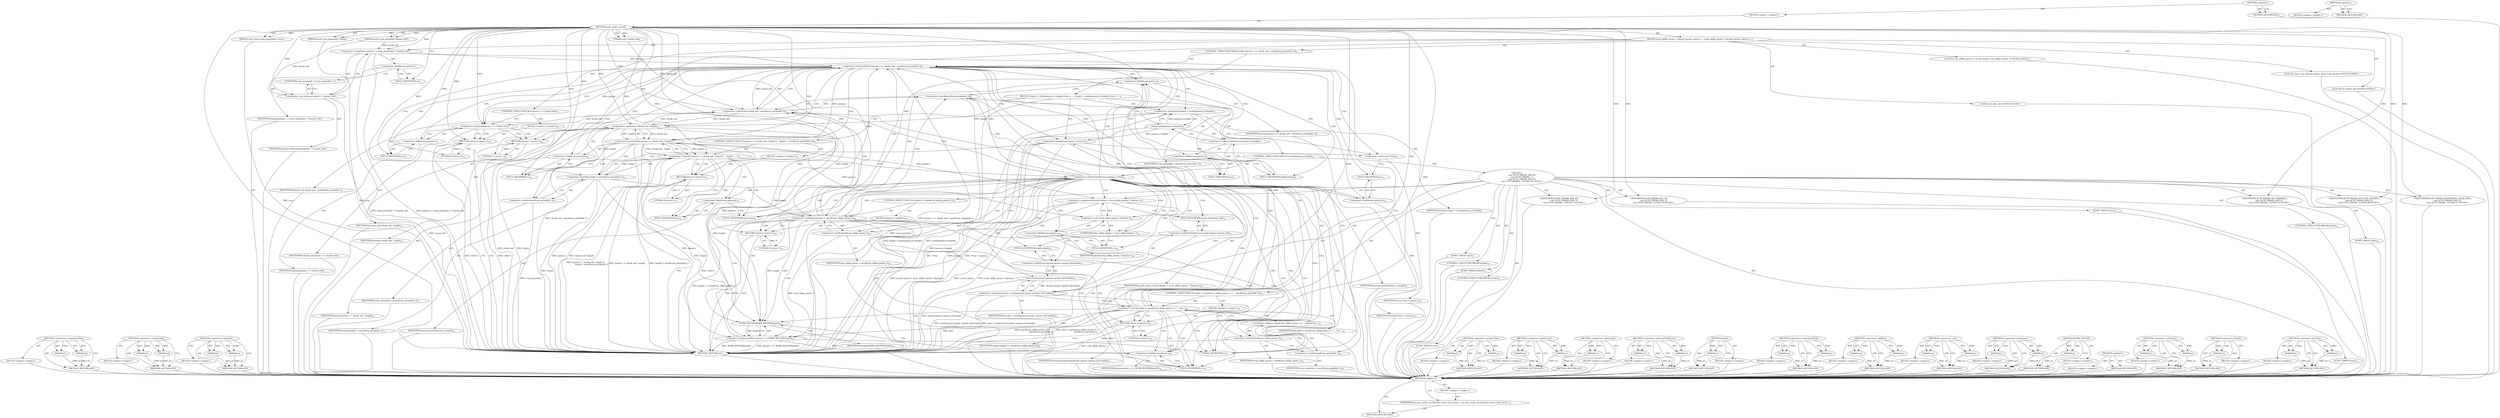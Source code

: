 digraph "&lt;global&gt;" {
vulnerable_237 [label=<(METHOD,&lt;operator&gt;.assignmentPlus)>];
vulnerable_238 [label=<(PARAM,p1)>];
vulnerable_239 [label=<(PARAM,p2)>];
vulnerable_240 [label=<(BLOCK,&lt;empty&gt;,&lt;empty&gt;)>];
vulnerable_241 [label=<(METHOD_RETURN,ANY)>];
vulnerable_190 [label=<(METHOD,&lt;operator&gt;.subtraction)>];
vulnerable_191 [label=<(PARAM,p1)>];
vulnerable_192 [label=<(PARAM,p2)>];
vulnerable_193 [label=<(BLOCK,&lt;empty&gt;,&lt;empty&gt;)>];
vulnerable_194 [label=<(METHOD_RETURN,ANY)>];
vulnerable_212 [label=<(METHOD,&lt;operator&gt;.logicalOr)>];
vulnerable_213 [label=<(PARAM,p1)>];
vulnerable_214 [label=<(PARAM,p2)>];
vulnerable_215 [label=<(BLOCK,&lt;empty&gt;,&lt;empty&gt;)>];
vulnerable_216 [label=<(METHOD_RETURN,ANY)>];
vulnerable_6 [label=<(METHOD,&lt;global&gt;)<SUB>1</SUB>>];
vulnerable_7 [label=<(BLOCK,&lt;empty&gt;,&lt;empty&gt;)<SUB>1</SUB>>];
vulnerable_8 [label=<(METHOD,sctp_verify_asconf)<SUB>1</SUB>>];
vulnerable_9 [label=<(PARAM,const struct sctp_association *asoc)<SUB>1</SUB>>];
vulnerable_10 [label=<(PARAM,struct sctp_paramhdr *param_hdr)<SUB>2</SUB>>];
vulnerable_11 [label=<(PARAM,void *chunk_end)<SUB>2</SUB>>];
vulnerable_12 [label=<(PARAM,struct sctp_paramhdr **errp)<SUB>3</SUB>>];
vulnerable_13 [label=<(BLOCK,{
	sctp_addip_param_t *asconf_param;
 	union sc...,{
	sctp_addip_param_t *asconf_param;
 	union sc...)<SUB>3</SUB>>];
vulnerable_14 [label="<(LOCAL,sctp_addip_param_t* asconf_param: sctp_addip_param_t*)<SUB>4</SUB>>"];
vulnerable_15 [label="<(LOCAL,union sctp_params param: union sctp_params)<SUB>5</SUB>>"];
vulnerable_16 [label="<(LOCAL,int length: int)<SUB>6</SUB>>"];
vulnerable_17 [label="<(LOCAL,int plen: int)<SUB>6</SUB>>"];
vulnerable_18 [label=<(&lt;operator&gt;.assignment,param.v = (sctp_paramhdr_t *) param_hdr)<SUB>7</SUB>>];
vulnerable_19 [label=<(&lt;operator&gt;.fieldAccess,param.v)<SUB>7</SUB>>];
vulnerable_20 [label=<(IDENTIFIER,param,param.v = (sctp_paramhdr_t *) param_hdr)<SUB>7</SUB>>];
vulnerable_21 [label=<(FIELD_IDENTIFIER,v,v)<SUB>7</SUB>>];
vulnerable_22 [label=<(&lt;operator&gt;.cast,(sctp_paramhdr_t *) param_hdr)<SUB>7</SUB>>];
vulnerable_23 [label=<(UNKNOWN,sctp_paramhdr_t *,sctp_paramhdr_t *)<SUB>7</SUB>>];
vulnerable_24 [label=<(IDENTIFIER,param_hdr,(sctp_paramhdr_t *) param_hdr)<SUB>7</SUB>>];
vulnerable_25 [label=<(CONTROL_STRUCTURE,WHILE,while (param.v &lt;= chunk_end - sizeof(sctp_paramhdr_t)))<SUB>8</SUB>>];
vulnerable_26 [label=<(&lt;operator&gt;.lessEqualsThan,param.v &lt;= chunk_end - sizeof(sctp_paramhdr_t))<SUB>8</SUB>>];
vulnerable_27 [label=<(&lt;operator&gt;.fieldAccess,param.v)<SUB>8</SUB>>];
vulnerable_28 [label=<(IDENTIFIER,param,param.v &lt;= chunk_end - sizeof(sctp_paramhdr_t))<SUB>8</SUB>>];
vulnerable_29 [label=<(FIELD_IDENTIFIER,v,v)<SUB>8</SUB>>];
vulnerable_30 [label=<(&lt;operator&gt;.subtraction,chunk_end - sizeof(sctp_paramhdr_t))<SUB>8</SUB>>];
vulnerable_31 [label=<(IDENTIFIER,chunk_end,chunk_end - sizeof(sctp_paramhdr_t))<SUB>8</SUB>>];
vulnerable_32 [label=<(&lt;operator&gt;.sizeOf,sizeof(sctp_paramhdr_t))<SUB>8</SUB>>];
vulnerable_33 [label=<(IDENTIFIER,sctp_paramhdr_t,sizeof(sctp_paramhdr_t))<SUB>8</SUB>>];
vulnerable_34 [label=<(BLOCK,{
		length = ntohs(param.p-&gt;length);
		*errp = ...,{
		length = ntohs(param.p-&gt;length);
		*errp = ...)<SUB>8</SUB>>];
vulnerable_35 [label=<(&lt;operator&gt;.assignment,length = ntohs(param.p-&gt;length))<SUB>9</SUB>>];
vulnerable_36 [label=<(IDENTIFIER,length,length = ntohs(param.p-&gt;length))<SUB>9</SUB>>];
vulnerable_37 [label=<(ntohs,ntohs(param.p-&gt;length))<SUB>9</SUB>>];
vulnerable_38 [label=<(&lt;operator&gt;.indirectFieldAccess,param.p-&gt;length)<SUB>9</SUB>>];
vulnerable_39 [label=<(&lt;operator&gt;.fieldAccess,param.p)<SUB>9</SUB>>];
vulnerable_40 [label=<(IDENTIFIER,param,ntohs(param.p-&gt;length))<SUB>9</SUB>>];
vulnerable_41 [label=<(FIELD_IDENTIFIER,p,p)<SUB>9</SUB>>];
vulnerable_42 [label=<(FIELD_IDENTIFIER,length,length)<SUB>9</SUB>>];
vulnerable_43 [label=<(&lt;operator&gt;.assignment,*errp = param.p)<SUB>10</SUB>>];
vulnerable_44 [label=<(&lt;operator&gt;.indirection,*errp)<SUB>10</SUB>>];
vulnerable_45 [label=<(IDENTIFIER,errp,*errp = param.p)<SUB>10</SUB>>];
vulnerable_46 [label=<(&lt;operator&gt;.fieldAccess,param.p)<SUB>10</SUB>>];
vulnerable_47 [label=<(IDENTIFIER,param,*errp = param.p)<SUB>10</SUB>>];
vulnerable_48 [label=<(FIELD_IDENTIFIER,p,p)<SUB>10</SUB>>];
vulnerable_49 [label=<(CONTROL_STRUCTURE,IF,if (param.v &gt; chunk_end - length ||
		    length &lt; sizeof(sctp_paramhdr_t)))<SUB>12</SUB>>];
vulnerable_50 [label=<(&lt;operator&gt;.logicalOr,param.v &gt; chunk_end - length ||
		    length &lt; ...)<SUB>12</SUB>>];
vulnerable_51 [label=<(&lt;operator&gt;.greaterThan,param.v &gt; chunk_end - length)<SUB>12</SUB>>];
vulnerable_52 [label=<(&lt;operator&gt;.fieldAccess,param.v)<SUB>12</SUB>>];
vulnerable_53 [label=<(IDENTIFIER,param,param.v &gt; chunk_end - length)<SUB>12</SUB>>];
vulnerable_54 [label=<(FIELD_IDENTIFIER,v,v)<SUB>12</SUB>>];
vulnerable_55 [label=<(&lt;operator&gt;.subtraction,chunk_end - length)<SUB>12</SUB>>];
vulnerable_56 [label=<(IDENTIFIER,chunk_end,chunk_end - length)<SUB>12</SUB>>];
vulnerable_57 [label=<(IDENTIFIER,length,chunk_end - length)<SUB>12</SUB>>];
vulnerable_58 [label=<(&lt;operator&gt;.lessThan,length &lt; sizeof(sctp_paramhdr_t))<SUB>13</SUB>>];
vulnerable_59 [label=<(IDENTIFIER,length,length &lt; sizeof(sctp_paramhdr_t))<SUB>13</SUB>>];
vulnerable_60 [label=<(&lt;operator&gt;.sizeOf,sizeof(sctp_paramhdr_t))<SUB>13</SUB>>];
vulnerable_61 [label=<(IDENTIFIER,sctp_paramhdr_t,sizeof(sctp_paramhdr_t))<SUB>13</SUB>>];
vulnerable_62 [label=<(BLOCK,&lt;empty&gt;,&lt;empty&gt;)<SUB>14</SUB>>];
vulnerable_63 [label=<(RETURN,return 0;,return 0;)<SUB>14</SUB>>];
vulnerable_64 [label=<(LITERAL,0,return 0;)<SUB>14</SUB>>];
vulnerable_65 [label=<(CONTROL_STRUCTURE,SWITCH,switch(param.p-&gt;type))<SUB>16</SUB>>];
vulnerable_66 [label=<(&lt;operator&gt;.indirectFieldAccess,param.p-&gt;type)<SUB>16</SUB>>];
vulnerable_67 [label=<(&lt;operator&gt;.fieldAccess,param.p)<SUB>16</SUB>>];
vulnerable_68 [label=<(IDENTIFIER,param,switch(param.p-&gt;type))<SUB>16</SUB>>];
vulnerable_69 [label=<(FIELD_IDENTIFIER,p,p)<SUB>16</SUB>>];
vulnerable_70 [label=<(FIELD_IDENTIFIER,type,type)<SUB>16</SUB>>];
vulnerable_71 [label="<(BLOCK,{
 		case SCTP_PARAM_ADD_IP:
 		case SCTP_PARAM...,{
 		case SCTP_PARAM_ADD_IP:
 		case SCTP_PARAM...)<SUB>16</SUB>>"];
vulnerable_72 [label=<(JUMP_TARGET,case)<SUB>17</SUB>>];
vulnerable_73 [label="<(IDENTIFIER,SCTP_PARAM_ADD_IP,{
 		case SCTP_PARAM_ADD_IP:
 		case SCTP_PARAM...)<SUB>17</SUB>>"];
vulnerable_74 [label=<(JUMP_TARGET,case)<SUB>18</SUB>>];
vulnerable_75 [label="<(IDENTIFIER,SCTP_PARAM_DEL_IP,{
 		case SCTP_PARAM_ADD_IP:
 		case SCTP_PARAM...)<SUB>18</SUB>>"];
vulnerable_76 [label=<(JUMP_TARGET,case)<SUB>19</SUB>>];
vulnerable_77 [label="<(IDENTIFIER,SCTP_PARAM_SET_PRIMARY,{
 		case SCTP_PARAM_ADD_IP:
 		case SCTP_PARAM...)<SUB>19</SUB>>"];
vulnerable_78 [label=<(&lt;operator&gt;.assignment,asconf_param = (sctp_addip_param_t *)param.v)<SUB>20</SUB>>];
vulnerable_79 [label=<(IDENTIFIER,asconf_param,asconf_param = (sctp_addip_param_t *)param.v)<SUB>20</SUB>>];
vulnerable_80 [label=<(&lt;operator&gt;.cast,(sctp_addip_param_t *)param.v)<SUB>20</SUB>>];
vulnerable_81 [label=<(UNKNOWN,sctp_addip_param_t *,sctp_addip_param_t *)<SUB>20</SUB>>];
vulnerable_82 [label=<(&lt;operator&gt;.fieldAccess,param.v)<SUB>20</SUB>>];
vulnerable_83 [label=<(IDENTIFIER,param,(sctp_addip_param_t *)param.v)<SUB>20</SUB>>];
vulnerable_84 [label=<(FIELD_IDENTIFIER,v,v)<SUB>20</SUB>>];
vulnerable_85 [label=<(&lt;operator&gt;.assignment,plen = ntohs(asconf_param-&gt;param_hdr.length))<SUB>21</SUB>>];
vulnerable_86 [label=<(IDENTIFIER,plen,plen = ntohs(asconf_param-&gt;param_hdr.length))<SUB>21</SUB>>];
vulnerable_87 [label=<(ntohs,ntohs(asconf_param-&gt;param_hdr.length))<SUB>21</SUB>>];
vulnerable_88 [label=<(&lt;operator&gt;.fieldAccess,asconf_param-&gt;param_hdr.length)<SUB>21</SUB>>];
vulnerable_89 [label=<(&lt;operator&gt;.indirectFieldAccess,asconf_param-&gt;param_hdr)<SUB>21</SUB>>];
vulnerable_90 [label=<(IDENTIFIER,asconf_param,ntohs(asconf_param-&gt;param_hdr.length))<SUB>21</SUB>>];
vulnerable_91 [label=<(FIELD_IDENTIFIER,param_hdr,param_hdr)<SUB>21</SUB>>];
vulnerable_92 [label=<(FIELD_IDENTIFIER,length,length)<SUB>21</SUB>>];
vulnerable_93 [label=<(CONTROL_STRUCTURE,IF,if (plen &lt; sizeof(sctp_addip_param_t) +
			    sizeof(sctp_paramhdr_t)))<SUB>22</SUB>>];
vulnerable_94 [label=<(&lt;operator&gt;.lessThan,plen &lt; sizeof(sctp_addip_param_t) +
			    size...)<SUB>22</SUB>>];
vulnerable_95 [label=<(IDENTIFIER,plen,plen &lt; sizeof(sctp_addip_param_t) +
			    size...)<SUB>22</SUB>>];
vulnerable_96 [label=<(&lt;operator&gt;.addition,sizeof(sctp_addip_param_t) +
			    sizeof(sctp...)<SUB>22</SUB>>];
vulnerable_97 [label=<(&lt;operator&gt;.sizeOf,sizeof(sctp_addip_param_t))<SUB>22</SUB>>];
vulnerable_98 [label=<(IDENTIFIER,sctp_addip_param_t,sizeof(sctp_addip_param_t))<SUB>22</SUB>>];
vulnerable_99 [label=<(&lt;operator&gt;.sizeOf,sizeof(sctp_paramhdr_t))<SUB>23</SUB>>];
vulnerable_100 [label=<(IDENTIFIER,sctp_paramhdr_t,sizeof(sctp_paramhdr_t))<SUB>23</SUB>>];
vulnerable_101 [label=<(BLOCK,&lt;empty&gt;,&lt;empty&gt;)<SUB>24</SUB>>];
vulnerable_102 [label=<(RETURN,return 0;,return 0;)<SUB>24</SUB>>];
vulnerable_103 [label=<(LITERAL,0,return 0;)<SUB>24</SUB>>];
vulnerable_104 [label=<(CONTROL_STRUCTURE,BREAK,break;)<SUB>25</SUB>>];
vulnerable_105 [label=<(JUMP_TARGET,case)<SUB>26</SUB>>];
vulnerable_106 [label="<(IDENTIFIER,SCTP_PARAM_SUCCESS_REPORT,{
 		case SCTP_PARAM_ADD_IP:
 		case SCTP_PARAM...)<SUB>26</SUB>>"];
vulnerable_107 [label=<(JUMP_TARGET,case)<SUB>27</SUB>>];
vulnerable_108 [label="<(IDENTIFIER,SCTP_PARAM_ADAPTATION_LAYER_IND,{
 		case SCTP_PARAM_ADD_IP:
 		case SCTP_PARAM...)<SUB>27</SUB>>"];
vulnerable_109 [label=<(CONTROL_STRUCTURE,IF,if (length != sizeof(sctp_addip_param_t)))<SUB>28</SUB>>];
vulnerable_110 [label=<(&lt;operator&gt;.notEquals,length != sizeof(sctp_addip_param_t))<SUB>28</SUB>>];
vulnerable_111 [label=<(IDENTIFIER,length,length != sizeof(sctp_addip_param_t))<SUB>28</SUB>>];
vulnerable_112 [label=<(&lt;operator&gt;.sizeOf,sizeof(sctp_addip_param_t))<SUB>28</SUB>>];
vulnerable_113 [label=<(IDENTIFIER,sctp_addip_param_t,sizeof(sctp_addip_param_t))<SUB>28</SUB>>];
vulnerable_114 [label=<(BLOCK,&lt;empty&gt;,&lt;empty&gt;)<SUB>29</SUB>>];
vulnerable_115 [label=<(RETURN,return 0;,return 0;)<SUB>29</SUB>>];
vulnerable_116 [label=<(LITERAL,0,return 0;)<SUB>29</SUB>>];
vulnerable_117 [label=<(CONTROL_STRUCTURE,BREAK,break;)<SUB>30</SUB>>];
vulnerable_118 [label=<(JUMP_TARGET,default)<SUB>31</SUB>>];
vulnerable_119 [label=<(CONTROL_STRUCTURE,BREAK,break;)<SUB>32</SUB>>];
vulnerable_120 [label=<(&lt;operator&gt;.assignmentPlus,param.v += WORD_ROUND(length))<SUB>34</SUB>>];
vulnerable_121 [label=<(&lt;operator&gt;.fieldAccess,param.v)<SUB>34</SUB>>];
vulnerable_122 [label=<(IDENTIFIER,param,param.v += WORD_ROUND(length))<SUB>34</SUB>>];
vulnerable_123 [label=<(FIELD_IDENTIFIER,v,v)<SUB>34</SUB>>];
vulnerable_124 [label=<(WORD_ROUND,WORD_ROUND(length))<SUB>34</SUB>>];
vulnerable_125 [label=<(IDENTIFIER,length,WORD_ROUND(length))<SUB>34</SUB>>];
vulnerable_126 [label=<(CONTROL_STRUCTURE,IF,if (param.v != chunk_end))<SUB>37</SUB>>];
vulnerable_127 [label=<(&lt;operator&gt;.notEquals,param.v != chunk_end)<SUB>37</SUB>>];
vulnerable_128 [label=<(&lt;operator&gt;.fieldAccess,param.v)<SUB>37</SUB>>];
vulnerable_129 [label=<(IDENTIFIER,param,param.v != chunk_end)<SUB>37</SUB>>];
vulnerable_130 [label=<(FIELD_IDENTIFIER,v,v)<SUB>37</SUB>>];
vulnerable_131 [label=<(IDENTIFIER,chunk_end,param.v != chunk_end)<SUB>37</SUB>>];
vulnerable_132 [label=<(BLOCK,&lt;empty&gt;,&lt;empty&gt;)<SUB>38</SUB>>];
vulnerable_133 [label=<(RETURN,return 0;,return 0;)<SUB>38</SUB>>];
vulnerable_134 [label=<(LITERAL,0,return 0;)<SUB>38</SUB>>];
vulnerable_135 [label=<(RETURN,return 1;,return 1;)<SUB>40</SUB>>];
vulnerable_136 [label=<(LITERAL,1,return 1;)<SUB>40</SUB>>];
vulnerable_137 [label=<(METHOD_RETURN,int)<SUB>1</SUB>>];
vulnerable_139 [label=<(METHOD_RETURN,ANY)<SUB>1</SUB>>];
vulnerable_217 [label=<(METHOD,&lt;operator&gt;.greaterThan)>];
vulnerable_218 [label=<(PARAM,p1)>];
vulnerable_219 [label=<(PARAM,p2)>];
vulnerable_220 [label=<(BLOCK,&lt;empty&gt;,&lt;empty&gt;)>];
vulnerable_221 [label=<(METHOD_RETURN,ANY)>];
vulnerable_175 [label=<(METHOD,&lt;operator&gt;.fieldAccess)>];
vulnerable_176 [label=<(PARAM,p1)>];
vulnerable_177 [label=<(PARAM,p2)>];
vulnerable_178 [label=<(BLOCK,&lt;empty&gt;,&lt;empty&gt;)>];
vulnerable_179 [label=<(METHOD_RETURN,ANY)>];
vulnerable_208 [label=<(METHOD,&lt;operator&gt;.indirection)>];
vulnerable_209 [label=<(PARAM,p1)>];
vulnerable_210 [label=<(BLOCK,&lt;empty&gt;,&lt;empty&gt;)>];
vulnerable_211 [label=<(METHOD_RETURN,ANY)>];
vulnerable_203 [label=<(METHOD,&lt;operator&gt;.indirectFieldAccess)>];
vulnerable_204 [label=<(PARAM,p1)>];
vulnerable_205 [label=<(PARAM,p2)>];
vulnerable_206 [label=<(BLOCK,&lt;empty&gt;,&lt;empty&gt;)>];
vulnerable_207 [label=<(METHOD_RETURN,ANY)>];
vulnerable_199 [label=<(METHOD,ntohs)>];
vulnerable_200 [label=<(PARAM,p1)>];
vulnerable_201 [label=<(BLOCK,&lt;empty&gt;,&lt;empty&gt;)>];
vulnerable_202 [label=<(METHOD_RETURN,ANY)>];
vulnerable_185 [label=<(METHOD,&lt;operator&gt;.lessEqualsThan)>];
vulnerable_186 [label=<(PARAM,p1)>];
vulnerable_187 [label=<(PARAM,p2)>];
vulnerable_188 [label=<(BLOCK,&lt;empty&gt;,&lt;empty&gt;)>];
vulnerable_189 [label=<(METHOD_RETURN,ANY)>];
vulnerable_227 [label=<(METHOD,&lt;operator&gt;.addition)>];
vulnerable_228 [label=<(PARAM,p1)>];
vulnerable_229 [label=<(PARAM,p2)>];
vulnerable_230 [label=<(BLOCK,&lt;empty&gt;,&lt;empty&gt;)>];
vulnerable_231 [label=<(METHOD_RETURN,ANY)>];
vulnerable_180 [label=<(METHOD,&lt;operator&gt;.cast)>];
vulnerable_181 [label=<(PARAM,p1)>];
vulnerable_182 [label=<(PARAM,p2)>];
vulnerable_183 [label=<(BLOCK,&lt;empty&gt;,&lt;empty&gt;)>];
vulnerable_184 [label=<(METHOD_RETURN,ANY)>];
vulnerable_170 [label=<(METHOD,&lt;operator&gt;.assignment)>];
vulnerable_171 [label=<(PARAM,p1)>];
vulnerable_172 [label=<(PARAM,p2)>];
vulnerable_173 [label=<(BLOCK,&lt;empty&gt;,&lt;empty&gt;)>];
vulnerable_174 [label=<(METHOD_RETURN,ANY)>];
vulnerable_164 [label=<(METHOD,&lt;global&gt;)<SUB>1</SUB>>];
vulnerable_165 [label=<(BLOCK,&lt;empty&gt;,&lt;empty&gt;)>];
vulnerable_166 [label=<(METHOD_RETURN,ANY)>];
vulnerable_242 [label=<(METHOD,WORD_ROUND)>];
vulnerable_243 [label=<(PARAM,p1)>];
vulnerable_244 [label=<(BLOCK,&lt;empty&gt;,&lt;empty&gt;)>];
vulnerable_245 [label=<(METHOD_RETURN,ANY)>];
vulnerable_232 [label=<(METHOD,&lt;operator&gt;.notEquals)>];
vulnerable_233 [label=<(PARAM,p1)>];
vulnerable_234 [label=<(PARAM,p2)>];
vulnerable_235 [label=<(BLOCK,&lt;empty&gt;,&lt;empty&gt;)>];
vulnerable_236 [label=<(METHOD_RETURN,ANY)>];
vulnerable_195 [label=<(METHOD,&lt;operator&gt;.sizeOf)>];
vulnerable_196 [label=<(PARAM,p1)>];
vulnerable_197 [label=<(BLOCK,&lt;empty&gt;,&lt;empty&gt;)>];
vulnerable_198 [label=<(METHOD_RETURN,ANY)>];
vulnerable_222 [label=<(METHOD,&lt;operator&gt;.lessThan)>];
vulnerable_223 [label=<(PARAM,p1)>];
vulnerable_224 [label=<(PARAM,p2)>];
vulnerable_225 [label=<(BLOCK,&lt;empty&gt;,&lt;empty&gt;)>];
vulnerable_226 [label=<(METHOD_RETURN,ANY)>];
fixed_6 [label=<(METHOD,&lt;global&gt;)<SUB>1</SUB>>];
fixed_7 [label=<(BLOCK,&lt;empty&gt;,&lt;empty&gt;)<SUB>1</SUB>>];
fixed_8 [label=<(UNKNOWN,int sctp_verify_asconf(const struct sctp_associ...,int sctp_verify_asconf(const struct sctp_associ...)<SUB>1</SUB>>];
fixed_9 [label=<(METHOD_RETURN,ANY)<SUB>1</SUB>>];
fixed_14 [label=<(METHOD,&lt;global&gt;)<SUB>1</SUB>>];
fixed_15 [label=<(BLOCK,&lt;empty&gt;,&lt;empty&gt;)>];
fixed_16 [label=<(METHOD_RETURN,ANY)>];
vulnerable_237 -> vulnerable_238  [key=0, label="AST: "];
vulnerable_237 -> vulnerable_238  [key=1, label="DDG: "];
vulnerable_237 -> vulnerable_240  [key=0, label="AST: "];
vulnerable_237 -> vulnerable_239  [key=0, label="AST: "];
vulnerable_237 -> vulnerable_239  [key=1, label="DDG: "];
vulnerable_237 -> vulnerable_241  [key=0, label="AST: "];
vulnerable_237 -> vulnerable_241  [key=1, label="CFG: "];
vulnerable_238 -> vulnerable_241  [key=0, label="DDG: p1"];
vulnerable_239 -> vulnerable_241  [key=0, label="DDG: p2"];
vulnerable_240 -> fixed_6  [key=0];
vulnerable_241 -> fixed_6  [key=0];
vulnerable_190 -> vulnerable_191  [key=0, label="AST: "];
vulnerable_190 -> vulnerable_191  [key=1, label="DDG: "];
vulnerable_190 -> vulnerable_193  [key=0, label="AST: "];
vulnerable_190 -> vulnerable_192  [key=0, label="AST: "];
vulnerable_190 -> vulnerable_192  [key=1, label="DDG: "];
vulnerable_190 -> vulnerable_194  [key=0, label="AST: "];
vulnerable_190 -> vulnerable_194  [key=1, label="CFG: "];
vulnerable_191 -> vulnerable_194  [key=0, label="DDG: p1"];
vulnerable_192 -> vulnerable_194  [key=0, label="DDG: p2"];
vulnerable_193 -> fixed_6  [key=0];
vulnerable_194 -> fixed_6  [key=0];
vulnerable_212 -> vulnerable_213  [key=0, label="AST: "];
vulnerable_212 -> vulnerable_213  [key=1, label="DDG: "];
vulnerable_212 -> vulnerable_215  [key=0, label="AST: "];
vulnerable_212 -> vulnerable_214  [key=0, label="AST: "];
vulnerable_212 -> vulnerable_214  [key=1, label="DDG: "];
vulnerable_212 -> vulnerable_216  [key=0, label="AST: "];
vulnerable_212 -> vulnerable_216  [key=1, label="CFG: "];
vulnerable_213 -> vulnerable_216  [key=0, label="DDG: p1"];
vulnerable_214 -> vulnerable_216  [key=0, label="DDG: p2"];
vulnerable_215 -> fixed_6  [key=0];
vulnerable_216 -> fixed_6  [key=0];
vulnerable_6 -> vulnerable_7  [key=0, label="AST: "];
vulnerable_6 -> vulnerable_139  [key=0, label="AST: "];
vulnerable_6 -> vulnerable_139  [key=1, label="CFG: "];
vulnerable_7 -> vulnerable_8  [key=0, label="AST: "];
vulnerable_8 -> vulnerable_9  [key=0, label="AST: "];
vulnerable_8 -> vulnerable_9  [key=1, label="DDG: "];
vulnerable_8 -> vulnerable_10  [key=0, label="AST: "];
vulnerable_8 -> vulnerable_10  [key=1, label="DDG: "];
vulnerable_8 -> vulnerable_11  [key=0, label="AST: "];
vulnerable_8 -> vulnerable_11  [key=1, label="DDG: "];
vulnerable_8 -> vulnerable_12  [key=0, label="AST: "];
vulnerable_8 -> vulnerable_12  [key=1, label="DDG: "];
vulnerable_8 -> vulnerable_13  [key=0, label="AST: "];
vulnerable_8 -> vulnerable_137  [key=0, label="AST: "];
vulnerable_8 -> vulnerable_21  [key=0, label="CFG: "];
vulnerable_8 -> vulnerable_18  [key=0, label="DDG: "];
vulnerable_8 -> vulnerable_135  [key=0, label="DDG: "];
vulnerable_8 -> vulnerable_136  [key=0, label="DDG: "];
vulnerable_8 -> vulnerable_22  [key=0, label="DDG: "];
vulnerable_8 -> vulnerable_127  [key=0, label="DDG: "];
vulnerable_8 -> vulnerable_133  [key=0, label="DDG: "];
vulnerable_8 -> vulnerable_30  [key=0, label="DDG: "];
vulnerable_8 -> vulnerable_134  [key=0, label="DDG: "];
vulnerable_8 -> vulnerable_63  [key=0, label="DDG: "];
vulnerable_8 -> vulnerable_73  [key=0, label="DDG: "];
vulnerable_8 -> vulnerable_75  [key=0, label="DDG: "];
vulnerable_8 -> vulnerable_77  [key=0, label="DDG: "];
vulnerable_8 -> vulnerable_106  [key=0, label="DDG: "];
vulnerable_8 -> vulnerable_108  [key=0, label="DDG: "];
vulnerable_8 -> vulnerable_124  [key=0, label="DDG: "];
vulnerable_8 -> vulnerable_58  [key=0, label="DDG: "];
vulnerable_8 -> vulnerable_64  [key=0, label="DDG: "];
vulnerable_8 -> vulnerable_55  [key=0, label="DDG: "];
vulnerable_8 -> vulnerable_94  [key=0, label="DDG: "];
vulnerable_8 -> vulnerable_102  [key=0, label="DDG: "];
vulnerable_8 -> vulnerable_110  [key=0, label="DDG: "];
vulnerable_8 -> vulnerable_115  [key=0, label="DDG: "];
vulnerable_8 -> vulnerable_103  [key=0, label="DDG: "];
vulnerable_8 -> vulnerable_116  [key=0, label="DDG: "];
vulnerable_9 -> vulnerable_137  [key=0, label="DDG: asoc"];
vulnerable_10 -> vulnerable_18  [key=0, label="DDG: param_hdr"];
vulnerable_10 -> vulnerable_22  [key=0, label="DDG: param_hdr"];
vulnerable_11 -> vulnerable_30  [key=0, label="DDG: chunk_end"];
vulnerable_12 -> vulnerable_137  [key=0, label="DDG: errp"];
vulnerable_13 -> vulnerable_14  [key=0, label="AST: "];
vulnerable_13 -> vulnerable_15  [key=0, label="AST: "];
vulnerable_13 -> vulnerable_16  [key=0, label="AST: "];
vulnerable_13 -> vulnerable_17  [key=0, label="AST: "];
vulnerable_13 -> vulnerable_18  [key=0, label="AST: "];
vulnerable_13 -> vulnerable_25  [key=0, label="AST: "];
vulnerable_13 -> vulnerable_126  [key=0, label="AST: "];
vulnerable_13 -> vulnerable_135  [key=0, label="AST: "];
vulnerable_14 -> fixed_6  [key=0];
vulnerable_15 -> fixed_6  [key=0];
vulnerable_16 -> fixed_6  [key=0];
vulnerable_17 -> fixed_6  [key=0];
vulnerable_18 -> vulnerable_19  [key=0, label="AST: "];
vulnerable_18 -> vulnerable_22  [key=0, label="AST: "];
vulnerable_18 -> vulnerable_29  [key=0, label="CFG: "];
vulnerable_18 -> vulnerable_137  [key=0, label="DDG: (sctp_paramhdr_t *) param_hdr"];
vulnerable_18 -> vulnerable_137  [key=1, label="DDG: param.v = (sctp_paramhdr_t *) param_hdr"];
vulnerable_18 -> vulnerable_26  [key=0, label="DDG: param.v"];
vulnerable_19 -> vulnerable_20  [key=0, label="AST: "];
vulnerable_19 -> vulnerable_21  [key=0, label="AST: "];
vulnerable_19 -> vulnerable_23  [key=0, label="CFG: "];
vulnerable_20 -> fixed_6  [key=0];
vulnerable_21 -> vulnerable_19  [key=0, label="CFG: "];
vulnerable_22 -> vulnerable_23  [key=0, label="AST: "];
vulnerable_22 -> vulnerable_24  [key=0, label="AST: "];
vulnerable_22 -> vulnerable_18  [key=0, label="CFG: "];
vulnerable_22 -> vulnerable_137  [key=0, label="DDG: param_hdr"];
vulnerable_23 -> vulnerable_22  [key=0, label="CFG: "];
vulnerable_24 -> fixed_6  [key=0];
vulnerable_25 -> vulnerable_26  [key=0, label="AST: "];
vulnerable_25 -> vulnerable_34  [key=0, label="AST: "];
vulnerable_26 -> vulnerable_27  [key=0, label="AST: "];
vulnerable_26 -> vulnerable_30  [key=0, label="AST: "];
vulnerable_26 -> vulnerable_41  [key=0, label="CFG: "];
vulnerable_26 -> vulnerable_41  [key=1, label="CDG: "];
vulnerable_26 -> vulnerable_130  [key=0, label="CFG: "];
vulnerable_26 -> vulnerable_130  [key=1, label="CDG: "];
vulnerable_26 -> vulnerable_137  [key=0, label="DDG: chunk_end - sizeof(sctp_paramhdr_t)"];
vulnerable_26 -> vulnerable_137  [key=1, label="DDG: param.v &lt;= chunk_end - sizeof(sctp_paramhdr_t)"];
vulnerable_26 -> vulnerable_127  [key=0, label="DDG: param.v"];
vulnerable_26 -> vulnerable_127  [key=1, label="CDG: "];
vulnerable_26 -> vulnerable_51  [key=0, label="DDG: param.v"];
vulnerable_26 -> vulnerable_51  [key=1, label="CDG: "];
vulnerable_26 -> vulnerable_42  [key=0, label="CDG: "];
vulnerable_26 -> vulnerable_52  [key=0, label="CDG: "];
vulnerable_26 -> vulnerable_37  [key=0, label="CDG: "];
vulnerable_26 -> vulnerable_128  [key=0, label="CDG: "];
vulnerable_26 -> vulnerable_38  [key=0, label="CDG: "];
vulnerable_26 -> vulnerable_50  [key=0, label="CDG: "];
vulnerable_26 -> vulnerable_44  [key=0, label="CDG: "];
vulnerable_26 -> vulnerable_35  [key=0, label="CDG: "];
vulnerable_26 -> vulnerable_54  [key=0, label="CDG: "];
vulnerable_26 -> vulnerable_43  [key=0, label="CDG: "];
vulnerable_26 -> vulnerable_48  [key=0, label="CDG: "];
vulnerable_26 -> vulnerable_46  [key=0, label="CDG: "];
vulnerable_26 -> vulnerable_55  [key=0, label="CDG: "];
vulnerable_26 -> vulnerable_39  [key=0, label="CDG: "];
vulnerable_27 -> vulnerable_28  [key=0, label="AST: "];
vulnerable_27 -> vulnerable_29  [key=0, label="AST: "];
vulnerable_27 -> vulnerable_32  [key=0, label="CFG: "];
vulnerable_28 -> fixed_6  [key=0];
vulnerable_29 -> vulnerable_27  [key=0, label="CFG: "];
vulnerable_30 -> vulnerable_31  [key=0, label="AST: "];
vulnerable_30 -> vulnerable_32  [key=0, label="AST: "];
vulnerable_30 -> vulnerable_26  [key=0, label="CFG: "];
vulnerable_30 -> vulnerable_26  [key=1, label="DDG: chunk_end"];
vulnerable_30 -> vulnerable_127  [key=0, label="DDG: chunk_end"];
vulnerable_30 -> vulnerable_55  [key=0, label="DDG: chunk_end"];
vulnerable_31 -> fixed_6  [key=0];
vulnerable_32 -> vulnerable_33  [key=0, label="AST: "];
vulnerable_32 -> vulnerable_30  [key=0, label="CFG: "];
vulnerable_32 -> vulnerable_137  [key=0, label="DDG: sctp_paramhdr_t"];
vulnerable_33 -> fixed_6  [key=0];
vulnerable_34 -> vulnerable_35  [key=0, label="AST: "];
vulnerable_34 -> vulnerable_43  [key=0, label="AST: "];
vulnerable_34 -> vulnerable_49  [key=0, label="AST: "];
vulnerable_34 -> vulnerable_65  [key=0, label="AST: "];
vulnerable_34 -> vulnerable_120  [key=0, label="AST: "];
vulnerable_35 -> vulnerable_36  [key=0, label="AST: "];
vulnerable_35 -> vulnerable_37  [key=0, label="AST: "];
vulnerable_35 -> vulnerable_44  [key=0, label="CFG: "];
vulnerable_35 -> vulnerable_137  [key=0, label="DDG: ntohs(param.p-&gt;length)"];
vulnerable_35 -> vulnerable_137  [key=1, label="DDG: length = ntohs(param.p-&gt;length)"];
vulnerable_35 -> vulnerable_55  [key=0, label="DDG: length"];
vulnerable_36 -> fixed_6  [key=0];
vulnerable_37 -> vulnerable_38  [key=0, label="AST: "];
vulnerable_37 -> vulnerable_35  [key=0, label="CFG: "];
vulnerable_37 -> vulnerable_35  [key=1, label="DDG: param.p-&gt;length"];
vulnerable_37 -> vulnerable_137  [key=0, label="DDG: param.p-&gt;length"];
vulnerable_37 -> vulnerable_43  [key=0, label="DDG: param.p-&gt;length"];
vulnerable_38 -> vulnerable_39  [key=0, label="AST: "];
vulnerable_38 -> vulnerable_42  [key=0, label="AST: "];
vulnerable_38 -> vulnerable_37  [key=0, label="CFG: "];
vulnerable_39 -> vulnerable_40  [key=0, label="AST: "];
vulnerable_39 -> vulnerable_41  [key=0, label="AST: "];
vulnerable_39 -> vulnerable_42  [key=0, label="CFG: "];
vulnerable_40 -> fixed_6  [key=0];
vulnerable_41 -> vulnerable_39  [key=0, label="CFG: "];
vulnerable_42 -> vulnerable_38  [key=0, label="CFG: "];
vulnerable_43 -> vulnerable_44  [key=0, label="AST: "];
vulnerable_43 -> vulnerable_46  [key=0, label="AST: "];
vulnerable_43 -> vulnerable_54  [key=0, label="CFG: "];
vulnerable_43 -> vulnerable_137  [key=0, label="DDG: *errp"];
vulnerable_43 -> vulnerable_137  [key=1, label="DDG: param.p"];
vulnerable_43 -> vulnerable_137  [key=2, label="DDG: *errp = param.p"];
vulnerable_44 -> vulnerable_45  [key=0, label="AST: "];
vulnerable_44 -> vulnerable_48  [key=0, label="CFG: "];
vulnerable_45 -> fixed_6  [key=0];
vulnerable_46 -> vulnerable_47  [key=0, label="AST: "];
vulnerable_46 -> vulnerable_48  [key=0, label="AST: "];
vulnerable_46 -> vulnerable_43  [key=0, label="CFG: "];
vulnerable_47 -> fixed_6  [key=0];
vulnerable_48 -> vulnerable_46  [key=0, label="CFG: "];
vulnerable_49 -> vulnerable_50  [key=0, label="AST: "];
vulnerable_49 -> vulnerable_62  [key=0, label="AST: "];
vulnerable_50 -> vulnerable_51  [key=0, label="AST: "];
vulnerable_50 -> vulnerable_58  [key=0, label="AST: "];
vulnerable_50 -> vulnerable_63  [key=0, label="CFG: "];
vulnerable_50 -> vulnerable_63  [key=1, label="CDG: "];
vulnerable_50 -> vulnerable_69  [key=0, label="CFG: "];
vulnerable_50 -> vulnerable_69  [key=1, label="CDG: "];
vulnerable_50 -> vulnerable_137  [key=0, label="DDG: param.v &gt; chunk_end - length"];
vulnerable_50 -> vulnerable_137  [key=1, label="DDG: length &lt; sizeof(sctp_paramhdr_t)"];
vulnerable_50 -> vulnerable_137  [key=2, label="DDG: param.v &gt; chunk_end - length ||
		    length &lt; sizeof(sctp_paramhdr_t)"];
vulnerable_50 -> vulnerable_67  [key=0, label="CDG: "];
vulnerable_50 -> vulnerable_70  [key=0, label="CDG: "];
vulnerable_50 -> vulnerable_66  [key=0, label="CDG: "];
vulnerable_51 -> vulnerable_52  [key=0, label="AST: "];
vulnerable_51 -> vulnerable_55  [key=0, label="AST: "];
vulnerable_51 -> vulnerable_50  [key=0, label="CFG: "];
vulnerable_51 -> vulnerable_50  [key=1, label="DDG: param.v"];
vulnerable_51 -> vulnerable_50  [key=2, label="DDG: chunk_end - length"];
vulnerable_51 -> vulnerable_60  [key=0, label="CFG: "];
vulnerable_51 -> vulnerable_60  [key=1, label="CDG: "];
vulnerable_51 -> vulnerable_137  [key=0, label="DDG: param.v"];
vulnerable_51 -> vulnerable_137  [key=1, label="DDG: chunk_end - length"];
vulnerable_51 -> vulnerable_120  [key=0, label="DDG: param.v"];
vulnerable_51 -> vulnerable_78  [key=0, label="DDG: param.v"];
vulnerable_51 -> vulnerable_80  [key=0, label="DDG: param.v"];
vulnerable_51 -> vulnerable_58  [key=0, label="CDG: "];
vulnerable_52 -> vulnerable_53  [key=0, label="AST: "];
vulnerable_52 -> vulnerable_54  [key=0, label="AST: "];
vulnerable_52 -> vulnerable_55  [key=0, label="CFG: "];
vulnerable_53 -> fixed_6  [key=0];
vulnerable_54 -> vulnerable_52  [key=0, label="CFG: "];
vulnerable_55 -> vulnerable_56  [key=0, label="AST: "];
vulnerable_55 -> vulnerable_57  [key=0, label="AST: "];
vulnerable_55 -> vulnerable_51  [key=0, label="CFG: "];
vulnerable_55 -> vulnerable_51  [key=1, label="DDG: chunk_end"];
vulnerable_55 -> vulnerable_51  [key=2, label="DDG: length"];
vulnerable_55 -> vulnerable_137  [key=0, label="DDG: chunk_end"];
vulnerable_55 -> vulnerable_137  [key=1, label="DDG: length"];
vulnerable_55 -> vulnerable_30  [key=0, label="DDG: chunk_end"];
vulnerable_55 -> vulnerable_124  [key=0, label="DDG: length"];
vulnerable_55 -> vulnerable_58  [key=0, label="DDG: length"];
vulnerable_55 -> vulnerable_110  [key=0, label="DDG: length"];
vulnerable_56 -> fixed_6  [key=0];
vulnerable_57 -> fixed_6  [key=0];
vulnerable_58 -> vulnerable_59  [key=0, label="AST: "];
vulnerable_58 -> vulnerable_60  [key=0, label="AST: "];
vulnerable_58 -> vulnerable_50  [key=0, label="CFG: "];
vulnerable_58 -> vulnerable_50  [key=1, label="DDG: length"];
vulnerable_58 -> vulnerable_137  [key=0, label="DDG: length"];
vulnerable_58 -> vulnerable_124  [key=0, label="DDG: length"];
vulnerable_58 -> vulnerable_110  [key=0, label="DDG: length"];
vulnerable_59 -> fixed_6  [key=0];
vulnerable_60 -> vulnerable_61  [key=0, label="AST: "];
vulnerable_60 -> vulnerable_58  [key=0, label="CFG: "];
vulnerable_60 -> vulnerable_137  [key=0, label="DDG: sctp_paramhdr_t"];
vulnerable_61 -> fixed_6  [key=0];
vulnerable_62 -> vulnerable_63  [key=0, label="AST: "];
vulnerable_63 -> vulnerable_64  [key=0, label="AST: "];
vulnerable_63 -> vulnerable_137  [key=0, label="CFG: "];
vulnerable_63 -> vulnerable_137  [key=1, label="DDG: &lt;RET&gt;"];
vulnerable_64 -> vulnerable_63  [key=0, label="DDG: 0"];
vulnerable_65 -> vulnerable_66  [key=0, label="AST: "];
vulnerable_65 -> vulnerable_71  [key=0, label="AST: "];
vulnerable_66 -> vulnerable_67  [key=0, label="AST: "];
vulnerable_66 -> vulnerable_70  [key=0, label="AST: "];
vulnerable_66 -> vulnerable_81  [key=0, label="CFG: "];
vulnerable_66 -> vulnerable_81  [key=1, label="CDG: "];
vulnerable_66 -> vulnerable_112  [key=0, label="CFG: "];
vulnerable_66 -> vulnerable_112  [key=1, label="CDG: "];
vulnerable_66 -> vulnerable_123  [key=0, label="CFG: "];
vulnerable_66 -> vulnerable_123  [key=1, label="CDG: "];
vulnerable_66 -> vulnerable_30  [key=0, label="CDG: "];
vulnerable_66 -> vulnerable_94  [key=0, label="CDG: "];
vulnerable_66 -> vulnerable_26  [key=0, label="CDG: "];
vulnerable_66 -> vulnerable_96  [key=0, label="CDG: "];
vulnerable_66 -> vulnerable_120  [key=0, label="CDG: "];
vulnerable_66 -> vulnerable_84  [key=0, label="CDG: "];
vulnerable_66 -> vulnerable_85  [key=0, label="CDG: "];
vulnerable_66 -> vulnerable_121  [key=0, label="CDG: "];
vulnerable_66 -> vulnerable_92  [key=0, label="CDG: "];
vulnerable_66 -> vulnerable_27  [key=0, label="CDG: "];
vulnerable_66 -> vulnerable_87  [key=0, label="CDG: "];
vulnerable_66 -> vulnerable_97  [key=0, label="CDG: "];
vulnerable_66 -> vulnerable_91  [key=0, label="CDG: "];
vulnerable_66 -> vulnerable_80  [key=0, label="CDG: "];
vulnerable_66 -> vulnerable_88  [key=0, label="CDG: "];
vulnerable_66 -> vulnerable_32  [key=0, label="CDG: "];
vulnerable_66 -> vulnerable_89  [key=0, label="CDG: "];
vulnerable_66 -> vulnerable_99  [key=0, label="CDG: "];
vulnerable_66 -> vulnerable_29  [key=0, label="CDG: "];
vulnerable_66 -> vulnerable_82  [key=0, label="CDG: "];
vulnerable_66 -> vulnerable_110  [key=0, label="CDG: "];
vulnerable_66 -> vulnerable_124  [key=0, label="CDG: "];
vulnerable_66 -> vulnerable_78  [key=0, label="CDG: "];
vulnerable_67 -> vulnerable_68  [key=0, label="AST: "];
vulnerable_67 -> vulnerable_69  [key=0, label="AST: "];
vulnerable_67 -> vulnerable_70  [key=0, label="CFG: "];
vulnerable_68 -> fixed_6  [key=0];
vulnerable_69 -> vulnerable_67  [key=0, label="CFG: "];
vulnerable_70 -> vulnerable_66  [key=0, label="CFG: "];
vulnerable_71 -> vulnerable_72  [key=0, label="AST: "];
vulnerable_71 -> vulnerable_73  [key=0, label="AST: "];
vulnerable_71 -> vulnerable_74  [key=0, label="AST: "];
vulnerable_71 -> vulnerable_75  [key=0, label="AST: "];
vulnerable_71 -> vulnerable_76  [key=0, label="AST: "];
vulnerable_71 -> vulnerable_77  [key=0, label="AST: "];
vulnerable_71 -> vulnerable_78  [key=0, label="AST: "];
vulnerable_71 -> vulnerable_85  [key=0, label="AST: "];
vulnerable_71 -> vulnerable_93  [key=0, label="AST: "];
vulnerable_71 -> vulnerable_104  [key=0, label="AST: "];
vulnerable_71 -> vulnerable_105  [key=0, label="AST: "];
vulnerable_71 -> vulnerable_106  [key=0, label="AST: "];
vulnerable_71 -> vulnerable_107  [key=0, label="AST: "];
vulnerable_71 -> vulnerable_108  [key=0, label="AST: "];
vulnerable_71 -> vulnerable_109  [key=0, label="AST: "];
vulnerable_71 -> vulnerable_117  [key=0, label="AST: "];
vulnerable_71 -> vulnerable_118  [key=0, label="AST: "];
vulnerable_71 -> vulnerable_119  [key=0, label="AST: "];
vulnerable_72 -> fixed_6  [key=0];
vulnerable_73 -> fixed_6  [key=0];
vulnerable_74 -> fixed_6  [key=0];
vulnerable_75 -> fixed_6  [key=0];
vulnerable_76 -> fixed_6  [key=0];
vulnerable_77 -> fixed_6  [key=0];
vulnerable_78 -> vulnerable_79  [key=0, label="AST: "];
vulnerable_78 -> vulnerable_80  [key=0, label="AST: "];
vulnerable_78 -> vulnerable_91  [key=0, label="CFG: "];
vulnerable_78 -> vulnerable_137  [key=0, label="DDG: asconf_param"];
vulnerable_78 -> vulnerable_137  [key=1, label="DDG: (sctp_addip_param_t *)param.v"];
vulnerable_78 -> vulnerable_137  [key=2, label="DDG: asconf_param = (sctp_addip_param_t *)param.v"];
vulnerable_79 -> fixed_6  [key=0];
vulnerable_80 -> vulnerable_81  [key=0, label="AST: "];
vulnerable_80 -> vulnerable_82  [key=0, label="AST: "];
vulnerable_80 -> vulnerable_78  [key=0, label="CFG: "];
vulnerable_81 -> vulnerable_84  [key=0, label="CFG: "];
vulnerable_82 -> vulnerable_83  [key=0, label="AST: "];
vulnerable_82 -> vulnerable_84  [key=0, label="AST: "];
vulnerable_82 -> vulnerable_80  [key=0, label="CFG: "];
vulnerable_83 -> fixed_6  [key=0];
vulnerable_84 -> vulnerable_82  [key=0, label="CFG: "];
vulnerable_85 -> vulnerable_86  [key=0, label="AST: "];
vulnerable_85 -> vulnerable_87  [key=0, label="AST: "];
vulnerable_85 -> vulnerable_97  [key=0, label="CFG: "];
vulnerable_85 -> vulnerable_137  [key=0, label="DDG: ntohs(asconf_param-&gt;param_hdr.length)"];
vulnerable_85 -> vulnerable_137  [key=1, label="DDG: plen = ntohs(asconf_param-&gt;param_hdr.length)"];
vulnerable_85 -> vulnerable_94  [key=0, label="DDG: plen"];
vulnerable_86 -> fixed_6  [key=0];
vulnerable_87 -> vulnerable_88  [key=0, label="AST: "];
vulnerable_87 -> vulnerable_85  [key=0, label="CFG: "];
vulnerable_87 -> vulnerable_85  [key=1, label="DDG: asconf_param-&gt;param_hdr.length"];
vulnerable_87 -> vulnerable_137  [key=0, label="DDG: asconf_param-&gt;param_hdr.length"];
vulnerable_88 -> vulnerable_89  [key=0, label="AST: "];
vulnerable_88 -> vulnerable_92  [key=0, label="AST: "];
vulnerable_88 -> vulnerable_87  [key=0, label="CFG: "];
vulnerable_89 -> vulnerable_90  [key=0, label="AST: "];
vulnerable_89 -> vulnerable_91  [key=0, label="AST: "];
vulnerable_89 -> vulnerable_92  [key=0, label="CFG: "];
vulnerable_90 -> fixed_6  [key=0];
vulnerable_91 -> vulnerable_89  [key=0, label="CFG: "];
vulnerable_92 -> vulnerable_88  [key=0, label="CFG: "];
vulnerable_93 -> vulnerable_94  [key=0, label="AST: "];
vulnerable_93 -> vulnerable_101  [key=0, label="AST: "];
vulnerable_94 -> vulnerable_95  [key=0, label="AST: "];
vulnerable_94 -> vulnerable_96  [key=0, label="AST: "];
vulnerable_94 -> vulnerable_102  [key=0, label="CFG: "];
vulnerable_94 -> vulnerable_102  [key=1, label="CDG: "];
vulnerable_94 -> vulnerable_123  [key=0, label="CFG: "];
vulnerable_94 -> vulnerable_123  [key=1, label="CDG: "];
vulnerable_94 -> vulnerable_137  [key=0, label="DDG: plen"];
vulnerable_94 -> vulnerable_137  [key=1, label="DDG: sizeof(sctp_addip_param_t) +
			    sizeof(sctp_paramhdr_t)"];
vulnerable_94 -> vulnerable_137  [key=2, label="DDG: plen &lt; sizeof(sctp_addip_param_t) +
			    sizeof(sctp_paramhdr_t)"];
vulnerable_94 -> vulnerable_30  [key=0, label="CDG: "];
vulnerable_94 -> vulnerable_26  [key=0, label="CDG: "];
vulnerable_94 -> vulnerable_120  [key=0, label="CDG: "];
vulnerable_94 -> vulnerable_121  [key=0, label="CDG: "];
vulnerable_94 -> vulnerable_27  [key=0, label="CDG: "];
vulnerable_94 -> vulnerable_32  [key=0, label="CDG: "];
vulnerable_94 -> vulnerable_29  [key=0, label="CDG: "];
vulnerable_94 -> vulnerable_124  [key=0, label="CDG: "];
vulnerable_95 -> fixed_6  [key=0];
vulnerable_96 -> vulnerable_97  [key=0, label="AST: "];
vulnerable_96 -> vulnerable_99  [key=0, label="AST: "];
vulnerable_96 -> vulnerable_94  [key=0, label="CFG: "];
vulnerable_97 -> vulnerable_98  [key=0, label="AST: "];
vulnerable_97 -> vulnerable_99  [key=0, label="CFG: "];
vulnerable_97 -> vulnerable_137  [key=0, label="DDG: sctp_addip_param_t"];
vulnerable_98 -> fixed_6  [key=0];
vulnerable_99 -> vulnerable_100  [key=0, label="AST: "];
vulnerable_99 -> vulnerable_96  [key=0, label="CFG: "];
vulnerable_100 -> fixed_6  [key=0];
vulnerable_101 -> vulnerable_102  [key=0, label="AST: "];
vulnerable_102 -> vulnerable_103  [key=0, label="AST: "];
vulnerable_102 -> vulnerable_137  [key=0, label="CFG: "];
vulnerable_102 -> vulnerable_137  [key=1, label="DDG: &lt;RET&gt;"];
vulnerable_103 -> vulnerable_102  [key=0, label="DDG: 0"];
vulnerable_104 -> fixed_6  [key=0];
vulnerable_105 -> fixed_6  [key=0];
vulnerable_106 -> fixed_6  [key=0];
vulnerable_107 -> fixed_6  [key=0];
vulnerable_108 -> fixed_6  [key=0];
vulnerable_109 -> vulnerable_110  [key=0, label="AST: "];
vulnerable_109 -> vulnerable_114  [key=0, label="AST: "];
vulnerable_110 -> vulnerable_111  [key=0, label="AST: "];
vulnerable_110 -> vulnerable_112  [key=0, label="AST: "];
vulnerable_110 -> vulnerable_115  [key=0, label="CFG: "];
vulnerable_110 -> vulnerable_115  [key=1, label="CDG: "];
vulnerable_110 -> vulnerable_123  [key=0, label="CFG: "];
vulnerable_110 -> vulnerable_123  [key=1, label="CDG: "];
vulnerable_110 -> vulnerable_137  [key=0, label="DDG: length != sizeof(sctp_addip_param_t)"];
vulnerable_110 -> vulnerable_124  [key=0, label="DDG: length"];
vulnerable_110 -> vulnerable_124  [key=1, label="CDG: "];
vulnerable_110 -> vulnerable_30  [key=0, label="CDG: "];
vulnerable_110 -> vulnerable_26  [key=0, label="CDG: "];
vulnerable_110 -> vulnerable_120  [key=0, label="CDG: "];
vulnerable_110 -> vulnerable_121  [key=0, label="CDG: "];
vulnerable_110 -> vulnerable_27  [key=0, label="CDG: "];
vulnerable_110 -> vulnerable_32  [key=0, label="CDG: "];
vulnerable_110 -> vulnerable_29  [key=0, label="CDG: "];
vulnerable_111 -> fixed_6  [key=0];
vulnerable_112 -> vulnerable_113  [key=0, label="AST: "];
vulnerable_112 -> vulnerable_110  [key=0, label="CFG: "];
vulnerable_112 -> vulnerable_137  [key=0, label="DDG: sctp_addip_param_t"];
vulnerable_113 -> fixed_6  [key=0];
vulnerable_114 -> vulnerable_115  [key=0, label="AST: "];
vulnerable_115 -> vulnerable_116  [key=0, label="AST: "];
vulnerable_115 -> vulnerable_137  [key=0, label="CFG: "];
vulnerable_115 -> vulnerable_137  [key=1, label="DDG: &lt;RET&gt;"];
vulnerable_116 -> vulnerable_115  [key=0, label="DDG: 0"];
vulnerable_117 -> fixed_6  [key=0];
vulnerable_118 -> fixed_6  [key=0];
vulnerable_119 -> fixed_6  [key=0];
vulnerable_120 -> vulnerable_121  [key=0, label="AST: "];
vulnerable_120 -> vulnerable_124  [key=0, label="AST: "];
vulnerable_120 -> vulnerable_29  [key=0, label="CFG: "];
vulnerable_120 -> vulnerable_137  [key=0, label="DDG: WORD_ROUND(length)"];
vulnerable_120 -> vulnerable_137  [key=1, label="DDG: param.v += WORD_ROUND(length)"];
vulnerable_120 -> vulnerable_26  [key=0, label="DDG: param.v"];
vulnerable_121 -> vulnerable_122  [key=0, label="AST: "];
vulnerable_121 -> vulnerable_123  [key=0, label="AST: "];
vulnerable_121 -> vulnerable_124  [key=0, label="CFG: "];
vulnerable_122 -> fixed_6  [key=0];
vulnerable_123 -> vulnerable_121  [key=0, label="CFG: "];
vulnerable_124 -> vulnerable_125  [key=0, label="AST: "];
vulnerable_124 -> vulnerable_120  [key=0, label="CFG: "];
vulnerable_124 -> vulnerable_120  [key=1, label="DDG: length"];
vulnerable_125 -> fixed_6  [key=0];
vulnerable_126 -> vulnerable_127  [key=0, label="AST: "];
vulnerable_126 -> vulnerable_132  [key=0, label="AST: "];
vulnerable_127 -> vulnerable_128  [key=0, label="AST: "];
vulnerable_127 -> vulnerable_131  [key=0, label="AST: "];
vulnerable_127 -> vulnerable_133  [key=0, label="CFG: "];
vulnerable_127 -> vulnerable_133  [key=1, label="CDG: "];
vulnerable_127 -> vulnerable_135  [key=0, label="CFG: "];
vulnerable_127 -> vulnerable_135  [key=1, label="CDG: "];
vulnerable_128 -> vulnerable_129  [key=0, label="AST: "];
vulnerable_128 -> vulnerable_130  [key=0, label="AST: "];
vulnerable_128 -> vulnerable_127  [key=0, label="CFG: "];
vulnerable_129 -> fixed_6  [key=0];
vulnerable_130 -> vulnerable_128  [key=0, label="CFG: "];
vulnerable_131 -> fixed_6  [key=0];
vulnerable_132 -> vulnerable_133  [key=0, label="AST: "];
vulnerable_133 -> vulnerable_134  [key=0, label="AST: "];
vulnerable_133 -> vulnerable_137  [key=0, label="CFG: "];
vulnerable_133 -> vulnerable_137  [key=1, label="DDG: &lt;RET&gt;"];
vulnerable_134 -> vulnerable_133  [key=0, label="DDG: 0"];
vulnerable_135 -> vulnerable_136  [key=0, label="AST: "];
vulnerable_135 -> vulnerable_137  [key=0, label="CFG: "];
vulnerable_135 -> vulnerable_137  [key=1, label="DDG: &lt;RET&gt;"];
vulnerable_136 -> vulnerable_135  [key=0, label="DDG: 1"];
vulnerable_137 -> fixed_6  [key=0];
vulnerable_139 -> fixed_6  [key=0];
vulnerable_217 -> vulnerable_218  [key=0, label="AST: "];
vulnerable_217 -> vulnerable_218  [key=1, label="DDG: "];
vulnerable_217 -> vulnerable_220  [key=0, label="AST: "];
vulnerable_217 -> vulnerable_219  [key=0, label="AST: "];
vulnerable_217 -> vulnerable_219  [key=1, label="DDG: "];
vulnerable_217 -> vulnerable_221  [key=0, label="AST: "];
vulnerable_217 -> vulnerable_221  [key=1, label="CFG: "];
vulnerable_218 -> vulnerable_221  [key=0, label="DDG: p1"];
vulnerable_219 -> vulnerable_221  [key=0, label="DDG: p2"];
vulnerable_220 -> fixed_6  [key=0];
vulnerable_221 -> fixed_6  [key=0];
vulnerable_175 -> vulnerable_176  [key=0, label="AST: "];
vulnerable_175 -> vulnerable_176  [key=1, label="DDG: "];
vulnerable_175 -> vulnerable_178  [key=0, label="AST: "];
vulnerable_175 -> vulnerable_177  [key=0, label="AST: "];
vulnerable_175 -> vulnerable_177  [key=1, label="DDG: "];
vulnerable_175 -> vulnerable_179  [key=0, label="AST: "];
vulnerable_175 -> vulnerable_179  [key=1, label="CFG: "];
vulnerable_176 -> vulnerable_179  [key=0, label="DDG: p1"];
vulnerable_177 -> vulnerable_179  [key=0, label="DDG: p2"];
vulnerable_178 -> fixed_6  [key=0];
vulnerable_179 -> fixed_6  [key=0];
vulnerable_208 -> vulnerable_209  [key=0, label="AST: "];
vulnerable_208 -> vulnerable_209  [key=1, label="DDG: "];
vulnerable_208 -> vulnerable_210  [key=0, label="AST: "];
vulnerable_208 -> vulnerable_211  [key=0, label="AST: "];
vulnerable_208 -> vulnerable_211  [key=1, label="CFG: "];
vulnerable_209 -> vulnerable_211  [key=0, label="DDG: p1"];
vulnerable_210 -> fixed_6  [key=0];
vulnerable_211 -> fixed_6  [key=0];
vulnerable_203 -> vulnerable_204  [key=0, label="AST: "];
vulnerable_203 -> vulnerable_204  [key=1, label="DDG: "];
vulnerable_203 -> vulnerable_206  [key=0, label="AST: "];
vulnerable_203 -> vulnerable_205  [key=0, label="AST: "];
vulnerable_203 -> vulnerable_205  [key=1, label="DDG: "];
vulnerable_203 -> vulnerable_207  [key=0, label="AST: "];
vulnerable_203 -> vulnerable_207  [key=1, label="CFG: "];
vulnerable_204 -> vulnerable_207  [key=0, label="DDG: p1"];
vulnerable_205 -> vulnerable_207  [key=0, label="DDG: p2"];
vulnerable_206 -> fixed_6  [key=0];
vulnerable_207 -> fixed_6  [key=0];
vulnerable_199 -> vulnerable_200  [key=0, label="AST: "];
vulnerable_199 -> vulnerable_200  [key=1, label="DDG: "];
vulnerable_199 -> vulnerable_201  [key=0, label="AST: "];
vulnerable_199 -> vulnerable_202  [key=0, label="AST: "];
vulnerable_199 -> vulnerable_202  [key=1, label="CFG: "];
vulnerable_200 -> vulnerable_202  [key=0, label="DDG: p1"];
vulnerable_201 -> fixed_6  [key=0];
vulnerable_202 -> fixed_6  [key=0];
vulnerable_185 -> vulnerable_186  [key=0, label="AST: "];
vulnerable_185 -> vulnerable_186  [key=1, label="DDG: "];
vulnerable_185 -> vulnerable_188  [key=0, label="AST: "];
vulnerable_185 -> vulnerable_187  [key=0, label="AST: "];
vulnerable_185 -> vulnerable_187  [key=1, label="DDG: "];
vulnerable_185 -> vulnerable_189  [key=0, label="AST: "];
vulnerable_185 -> vulnerable_189  [key=1, label="CFG: "];
vulnerable_186 -> vulnerable_189  [key=0, label="DDG: p1"];
vulnerable_187 -> vulnerable_189  [key=0, label="DDG: p2"];
vulnerable_188 -> fixed_6  [key=0];
vulnerable_189 -> fixed_6  [key=0];
vulnerable_227 -> vulnerable_228  [key=0, label="AST: "];
vulnerable_227 -> vulnerable_228  [key=1, label="DDG: "];
vulnerable_227 -> vulnerable_230  [key=0, label="AST: "];
vulnerable_227 -> vulnerable_229  [key=0, label="AST: "];
vulnerable_227 -> vulnerable_229  [key=1, label="DDG: "];
vulnerable_227 -> vulnerable_231  [key=0, label="AST: "];
vulnerable_227 -> vulnerable_231  [key=1, label="CFG: "];
vulnerable_228 -> vulnerable_231  [key=0, label="DDG: p1"];
vulnerable_229 -> vulnerable_231  [key=0, label="DDG: p2"];
vulnerable_230 -> fixed_6  [key=0];
vulnerable_231 -> fixed_6  [key=0];
vulnerable_180 -> vulnerable_181  [key=0, label="AST: "];
vulnerable_180 -> vulnerable_181  [key=1, label="DDG: "];
vulnerable_180 -> vulnerable_183  [key=0, label="AST: "];
vulnerable_180 -> vulnerable_182  [key=0, label="AST: "];
vulnerable_180 -> vulnerable_182  [key=1, label="DDG: "];
vulnerable_180 -> vulnerable_184  [key=0, label="AST: "];
vulnerable_180 -> vulnerable_184  [key=1, label="CFG: "];
vulnerable_181 -> vulnerable_184  [key=0, label="DDG: p1"];
vulnerable_182 -> vulnerable_184  [key=0, label="DDG: p2"];
vulnerable_183 -> fixed_6  [key=0];
vulnerable_184 -> fixed_6  [key=0];
vulnerable_170 -> vulnerable_171  [key=0, label="AST: "];
vulnerable_170 -> vulnerable_171  [key=1, label="DDG: "];
vulnerable_170 -> vulnerable_173  [key=0, label="AST: "];
vulnerable_170 -> vulnerable_172  [key=0, label="AST: "];
vulnerable_170 -> vulnerable_172  [key=1, label="DDG: "];
vulnerable_170 -> vulnerable_174  [key=0, label="AST: "];
vulnerable_170 -> vulnerable_174  [key=1, label="CFG: "];
vulnerable_171 -> vulnerable_174  [key=0, label="DDG: p1"];
vulnerable_172 -> vulnerable_174  [key=0, label="DDG: p2"];
vulnerable_173 -> fixed_6  [key=0];
vulnerable_174 -> fixed_6  [key=0];
vulnerable_164 -> vulnerable_165  [key=0, label="AST: "];
vulnerable_164 -> vulnerable_166  [key=0, label="AST: "];
vulnerable_164 -> vulnerable_166  [key=1, label="CFG: "];
vulnerable_165 -> fixed_6  [key=0];
vulnerable_166 -> fixed_6  [key=0];
vulnerable_242 -> vulnerable_243  [key=0, label="AST: "];
vulnerable_242 -> vulnerable_243  [key=1, label="DDG: "];
vulnerable_242 -> vulnerable_244  [key=0, label="AST: "];
vulnerable_242 -> vulnerable_245  [key=0, label="AST: "];
vulnerable_242 -> vulnerable_245  [key=1, label="CFG: "];
vulnerable_243 -> vulnerable_245  [key=0, label="DDG: p1"];
vulnerable_244 -> fixed_6  [key=0];
vulnerable_245 -> fixed_6  [key=0];
vulnerable_232 -> vulnerable_233  [key=0, label="AST: "];
vulnerable_232 -> vulnerable_233  [key=1, label="DDG: "];
vulnerable_232 -> vulnerable_235  [key=0, label="AST: "];
vulnerable_232 -> vulnerable_234  [key=0, label="AST: "];
vulnerable_232 -> vulnerable_234  [key=1, label="DDG: "];
vulnerable_232 -> vulnerable_236  [key=0, label="AST: "];
vulnerable_232 -> vulnerable_236  [key=1, label="CFG: "];
vulnerable_233 -> vulnerable_236  [key=0, label="DDG: p1"];
vulnerable_234 -> vulnerable_236  [key=0, label="DDG: p2"];
vulnerable_235 -> fixed_6  [key=0];
vulnerable_236 -> fixed_6  [key=0];
vulnerable_195 -> vulnerable_196  [key=0, label="AST: "];
vulnerable_195 -> vulnerable_196  [key=1, label="DDG: "];
vulnerable_195 -> vulnerable_197  [key=0, label="AST: "];
vulnerable_195 -> vulnerable_198  [key=0, label="AST: "];
vulnerable_195 -> vulnerable_198  [key=1, label="CFG: "];
vulnerable_196 -> vulnerable_198  [key=0, label="DDG: p1"];
vulnerable_197 -> fixed_6  [key=0];
vulnerable_198 -> fixed_6  [key=0];
vulnerable_222 -> vulnerable_223  [key=0, label="AST: "];
vulnerable_222 -> vulnerable_223  [key=1, label="DDG: "];
vulnerable_222 -> vulnerable_225  [key=0, label="AST: "];
vulnerable_222 -> vulnerable_224  [key=0, label="AST: "];
vulnerable_222 -> vulnerable_224  [key=1, label="DDG: "];
vulnerable_222 -> vulnerable_226  [key=0, label="AST: "];
vulnerable_222 -> vulnerable_226  [key=1, label="CFG: "];
vulnerable_223 -> vulnerable_226  [key=0, label="DDG: p1"];
vulnerable_224 -> vulnerable_226  [key=0, label="DDG: p2"];
vulnerable_225 -> fixed_6  [key=0];
vulnerable_226 -> fixed_6  [key=0];
fixed_6 -> fixed_7  [key=0, label="AST: "];
fixed_6 -> fixed_9  [key=0, label="AST: "];
fixed_6 -> fixed_8  [key=0, label="CFG: "];
fixed_7 -> fixed_8  [key=0, label="AST: "];
fixed_8 -> fixed_9  [key=0, label="CFG: "];
fixed_14 -> fixed_15  [key=0, label="AST: "];
fixed_14 -> fixed_16  [key=0, label="AST: "];
fixed_14 -> fixed_16  [key=1, label="CFG: "];
}
